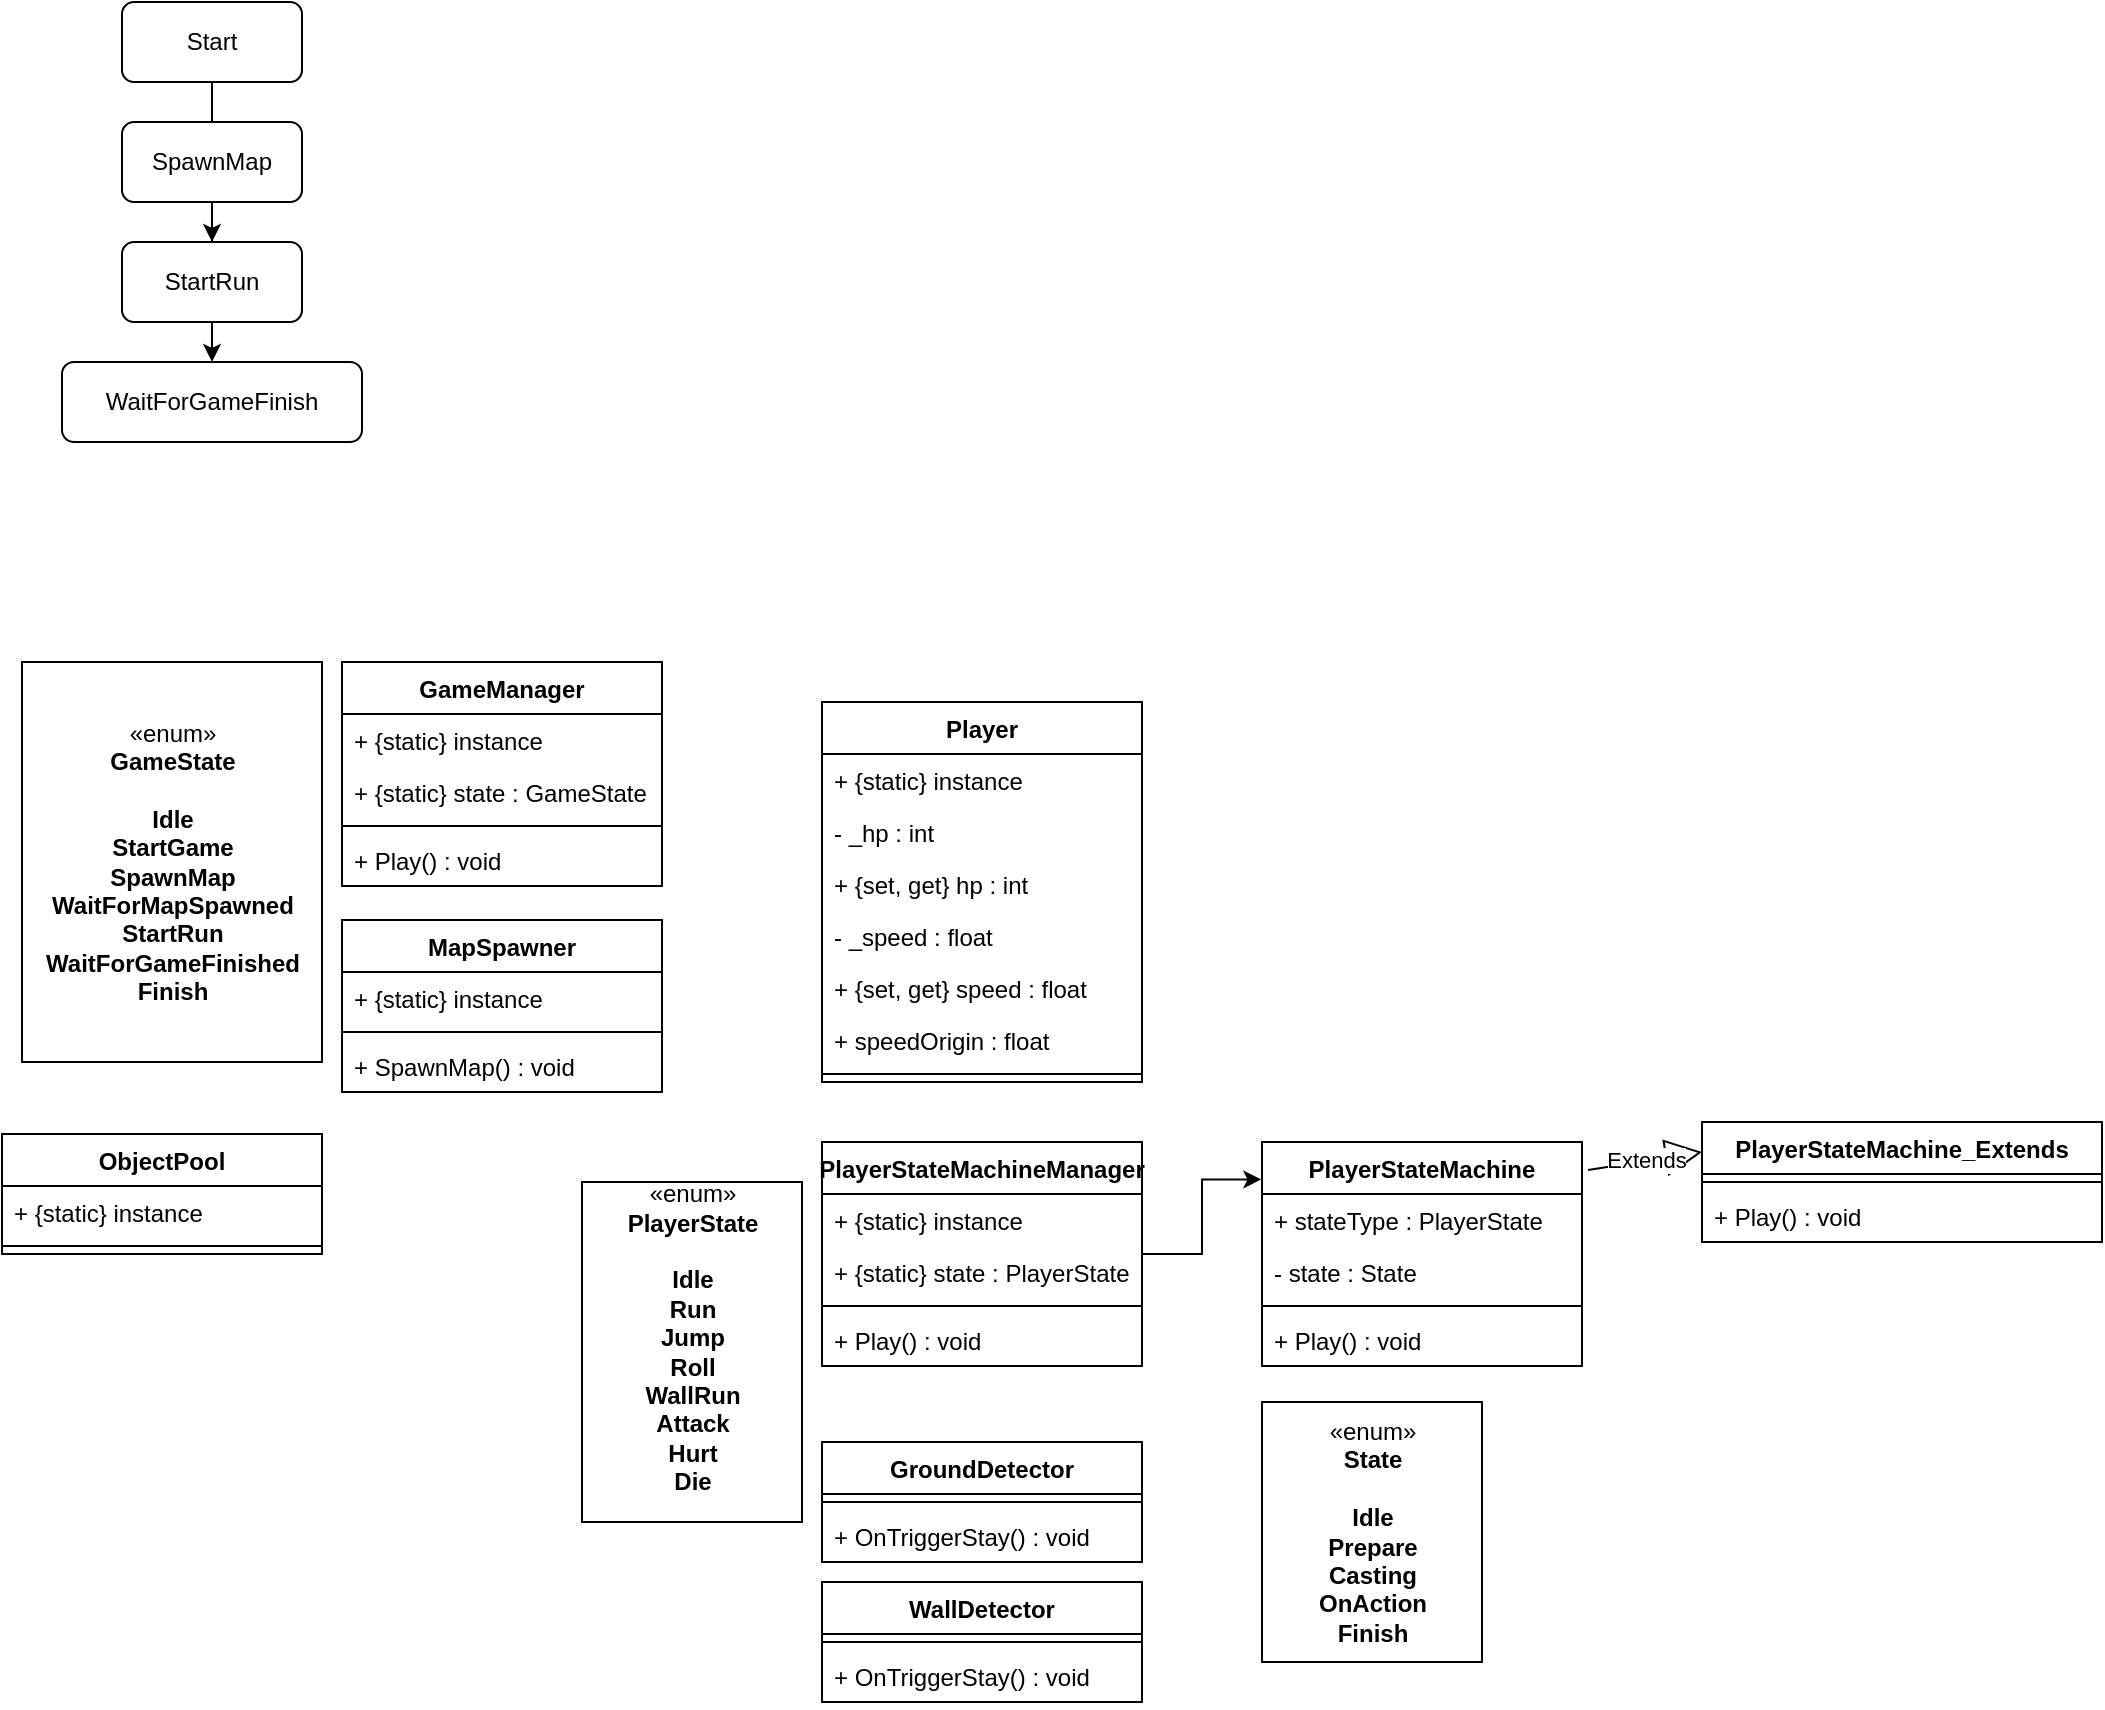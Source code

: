 <mxfile version="17.2.3" type="device"><diagram id="-qO2LPJ_kXsH7RmTbPO9" name="Page-1"><mxGraphModel dx="869" dy="520" grid="1" gridSize="10" guides="1" tooltips="1" connect="1" arrows="1" fold="1" page="1" pageScale="1" pageWidth="827" pageHeight="1169" math="0" shadow="0"><root><mxCell id="0"/><mxCell id="1" parent="0"/><mxCell id="nJP5z3l2HZSrHk397XkR-5" value="" style="edgeStyle=orthogonalEdgeStyle;rounded=0;orthogonalLoop=1;jettySize=auto;html=1;" edge="1" parent="1" source="nJP5z3l2HZSrHk397XkR-1" target="nJP5z3l2HZSrHk397XkR-3"><mxGeometry relative="1" as="geometry"/></mxCell><mxCell id="nJP5z3l2HZSrHk397XkR-1" value="Start" style="rounded=1;whiteSpace=wrap;html=1;" vertex="1" parent="1"><mxGeometry x="80" y="40" width="90" height="40" as="geometry"/></mxCell><mxCell id="nJP5z3l2HZSrHk397XkR-6" value="" style="edgeStyle=orthogonalEdgeStyle;rounded=0;orthogonalLoop=1;jettySize=auto;html=1;" edge="1" parent="1" source="nJP5z3l2HZSrHk397XkR-2" target="nJP5z3l2HZSrHk397XkR-4"><mxGeometry relative="1" as="geometry"/></mxCell><mxCell id="nJP5z3l2HZSrHk397XkR-2" value="SpawnMap" style="rounded=1;whiteSpace=wrap;html=1;" vertex="1" parent="1"><mxGeometry x="80" y="100" width="90" height="40" as="geometry"/></mxCell><mxCell id="nJP5z3l2HZSrHk397XkR-3" value="StartRun" style="rounded=1;whiteSpace=wrap;html=1;" vertex="1" parent="1"><mxGeometry x="80" y="160" width="90" height="40" as="geometry"/></mxCell><mxCell id="nJP5z3l2HZSrHk397XkR-4" value="WaitForGameFinish" style="rounded=1;whiteSpace=wrap;html=1;" vertex="1" parent="1"><mxGeometry x="50" y="220" width="150" height="40" as="geometry"/></mxCell><mxCell id="nJP5z3l2HZSrHk397XkR-7" value="GameManager" style="swimlane;fontStyle=1;align=center;verticalAlign=top;childLayout=stackLayout;horizontal=1;startSize=26;horizontalStack=0;resizeParent=1;resizeParentMax=0;resizeLast=0;collapsible=1;marginBottom=0;" vertex="1" parent="1"><mxGeometry x="190" y="370" width="160" height="112" as="geometry"/></mxCell><mxCell id="nJP5z3l2HZSrHk397XkR-8" value="+ {static} instance" style="text;strokeColor=none;fillColor=none;align=left;verticalAlign=top;spacingLeft=4;spacingRight=4;overflow=hidden;rotatable=0;points=[[0,0.5],[1,0.5]];portConstraint=eastwest;" vertex="1" parent="nJP5z3l2HZSrHk397XkR-7"><mxGeometry y="26" width="160" height="26" as="geometry"/></mxCell><mxCell id="nJP5z3l2HZSrHk397XkR-12" value="+ {static} state : GameState" style="text;strokeColor=none;fillColor=none;align=left;verticalAlign=top;spacingLeft=4;spacingRight=4;overflow=hidden;rotatable=0;points=[[0,0.5],[1,0.5]];portConstraint=eastwest;" vertex="1" parent="nJP5z3l2HZSrHk397XkR-7"><mxGeometry y="52" width="160" height="26" as="geometry"/></mxCell><mxCell id="nJP5z3l2HZSrHk397XkR-9" value="" style="line;strokeWidth=1;fillColor=none;align=left;verticalAlign=middle;spacingTop=-1;spacingLeft=3;spacingRight=3;rotatable=0;labelPosition=right;points=[];portConstraint=eastwest;" vertex="1" parent="nJP5z3l2HZSrHk397XkR-7"><mxGeometry y="78" width="160" height="8" as="geometry"/></mxCell><mxCell id="nJP5z3l2HZSrHk397XkR-10" value="+ Play() : void" style="text;strokeColor=none;fillColor=none;align=left;verticalAlign=top;spacingLeft=4;spacingRight=4;overflow=hidden;rotatable=0;points=[[0,0.5],[1,0.5]];portConstraint=eastwest;" vertex="1" parent="nJP5z3l2HZSrHk397XkR-7"><mxGeometry y="86" width="160" height="26" as="geometry"/></mxCell><mxCell id="nJP5z3l2HZSrHk397XkR-11" value="«enum»&lt;br&gt;&lt;b&gt;GameState&lt;br&gt;&lt;br&gt;Idle&lt;br&gt;StartGame&lt;br&gt;SpawnMap&lt;br&gt;WaitForMapSpawned&lt;br&gt;StartRun&lt;br&gt;WaitForGameFinished&lt;br&gt;Finish&lt;br&gt;&lt;/b&gt;" style="html=1;" vertex="1" parent="1"><mxGeometry x="30" y="370" width="150" height="200" as="geometry"/></mxCell><mxCell id="nJP5z3l2HZSrHk397XkR-13" value="MapSpawner" style="swimlane;fontStyle=1;align=center;verticalAlign=top;childLayout=stackLayout;horizontal=1;startSize=26;horizontalStack=0;resizeParent=1;resizeParentMax=0;resizeLast=0;collapsible=1;marginBottom=0;" vertex="1" parent="1"><mxGeometry x="190" y="499" width="160" height="86" as="geometry"/></mxCell><mxCell id="nJP5z3l2HZSrHk397XkR-14" value="+ {static} instance" style="text;strokeColor=none;fillColor=none;align=left;verticalAlign=top;spacingLeft=4;spacingRight=4;overflow=hidden;rotatable=0;points=[[0,0.5],[1,0.5]];portConstraint=eastwest;" vertex="1" parent="nJP5z3l2HZSrHk397XkR-13"><mxGeometry y="26" width="160" height="26" as="geometry"/></mxCell><mxCell id="nJP5z3l2HZSrHk397XkR-16" value="" style="line;strokeWidth=1;fillColor=none;align=left;verticalAlign=middle;spacingTop=-1;spacingLeft=3;spacingRight=3;rotatable=0;labelPosition=right;points=[];portConstraint=eastwest;" vertex="1" parent="nJP5z3l2HZSrHk397XkR-13"><mxGeometry y="52" width="160" height="8" as="geometry"/></mxCell><mxCell id="nJP5z3l2HZSrHk397XkR-17" value="+ SpawnMap() : void" style="text;strokeColor=none;fillColor=none;align=left;verticalAlign=top;spacingLeft=4;spacingRight=4;overflow=hidden;rotatable=0;points=[[0,0.5],[1,0.5]];portConstraint=eastwest;" vertex="1" parent="nJP5z3l2HZSrHk397XkR-13"><mxGeometry y="60" width="160" height="26" as="geometry"/></mxCell><mxCell id="nJP5z3l2HZSrHk397XkR-18" value="ObjectPool" style="swimlane;fontStyle=1;align=center;verticalAlign=top;childLayout=stackLayout;horizontal=1;startSize=26;horizontalStack=0;resizeParent=1;resizeParentMax=0;resizeLast=0;collapsible=1;marginBottom=0;" vertex="1" parent="1"><mxGeometry x="20" y="606" width="160" height="60" as="geometry"/></mxCell><mxCell id="nJP5z3l2HZSrHk397XkR-19" value="+ {static} instance" style="text;strokeColor=none;fillColor=none;align=left;verticalAlign=top;spacingLeft=4;spacingRight=4;overflow=hidden;rotatable=0;points=[[0,0.5],[1,0.5]];portConstraint=eastwest;" vertex="1" parent="nJP5z3l2HZSrHk397XkR-18"><mxGeometry y="26" width="160" height="26" as="geometry"/></mxCell><mxCell id="nJP5z3l2HZSrHk397XkR-20" value="" style="line;strokeWidth=1;fillColor=none;align=left;verticalAlign=middle;spacingTop=-1;spacingLeft=3;spacingRight=3;rotatable=0;labelPosition=right;points=[];portConstraint=eastwest;" vertex="1" parent="nJP5z3l2HZSrHk397XkR-18"><mxGeometry y="52" width="160" height="8" as="geometry"/></mxCell><mxCell id="nJP5z3l2HZSrHk397XkR-27" value="Player" style="swimlane;fontStyle=1;align=center;verticalAlign=top;childLayout=stackLayout;horizontal=1;startSize=26;horizontalStack=0;resizeParent=1;resizeParentMax=0;resizeLast=0;collapsible=1;marginBottom=0;" vertex="1" parent="1"><mxGeometry x="430" y="390" width="160" height="190" as="geometry"/></mxCell><mxCell id="nJP5z3l2HZSrHk397XkR-28" value="+ {static} instance" style="text;strokeColor=none;fillColor=none;align=left;verticalAlign=top;spacingLeft=4;spacingRight=4;overflow=hidden;rotatable=0;points=[[0,0.5],[1,0.5]];portConstraint=eastwest;" vertex="1" parent="nJP5z3l2HZSrHk397XkR-27"><mxGeometry y="26" width="160" height="26" as="geometry"/></mxCell><mxCell id="nJP5z3l2HZSrHk397XkR-33" value="- _hp : int" style="text;strokeColor=none;fillColor=none;align=left;verticalAlign=top;spacingLeft=4;spacingRight=4;overflow=hidden;rotatable=0;points=[[0,0.5],[1,0.5]];portConstraint=eastwest;" vertex="1" parent="nJP5z3l2HZSrHk397XkR-27"><mxGeometry y="52" width="160" height="26" as="geometry"/></mxCell><mxCell id="nJP5z3l2HZSrHk397XkR-32" value="+ {set, get} hp : int" style="text;strokeColor=none;fillColor=none;align=left;verticalAlign=top;spacingLeft=4;spacingRight=4;overflow=hidden;rotatable=0;points=[[0,0.5],[1,0.5]];portConstraint=eastwest;" vertex="1" parent="nJP5z3l2HZSrHk397XkR-27"><mxGeometry y="78" width="160" height="26" as="geometry"/></mxCell><mxCell id="nJP5z3l2HZSrHk397XkR-34" value="- _speed : float" style="text;strokeColor=none;fillColor=none;align=left;verticalAlign=top;spacingLeft=4;spacingRight=4;overflow=hidden;rotatable=0;points=[[0,0.5],[1,0.5]];portConstraint=eastwest;" vertex="1" parent="nJP5z3l2HZSrHk397XkR-27"><mxGeometry y="104" width="160" height="26" as="geometry"/></mxCell><mxCell id="nJP5z3l2HZSrHk397XkR-35" value="+ {set, get} speed : float" style="text;strokeColor=none;fillColor=none;align=left;verticalAlign=top;spacingLeft=4;spacingRight=4;overflow=hidden;rotatable=0;points=[[0,0.5],[1,0.5]];portConstraint=eastwest;" vertex="1" parent="nJP5z3l2HZSrHk397XkR-27"><mxGeometry y="130" width="160" height="26" as="geometry"/></mxCell><mxCell id="nJP5z3l2HZSrHk397XkR-36" value="+ speedOrigin : float" style="text;strokeColor=none;fillColor=none;align=left;verticalAlign=top;spacingLeft=4;spacingRight=4;overflow=hidden;rotatable=0;points=[[0,0.5],[1,0.5]];portConstraint=eastwest;" vertex="1" parent="nJP5z3l2HZSrHk397XkR-27"><mxGeometry y="156" width="160" height="26" as="geometry"/></mxCell><mxCell id="nJP5z3l2HZSrHk397XkR-30" value="" style="line;strokeWidth=1;fillColor=none;align=left;verticalAlign=middle;spacingTop=-1;spacingLeft=3;spacingRight=3;rotatable=0;labelPosition=right;points=[];portConstraint=eastwest;" vertex="1" parent="nJP5z3l2HZSrHk397XkR-27"><mxGeometry y="182" width="160" height="8" as="geometry"/></mxCell><mxCell id="nJP5z3l2HZSrHk397XkR-53" style="edgeStyle=orthogonalEdgeStyle;rounded=0;orthogonalLoop=1;jettySize=auto;html=1;entryX=-0.002;entryY=0.167;entryDx=0;entryDy=0;entryPerimeter=0;" edge="1" parent="1" source="nJP5z3l2HZSrHk397XkR-37" target="nJP5z3l2HZSrHk397XkR-42"><mxGeometry relative="1" as="geometry"/></mxCell><mxCell id="nJP5z3l2HZSrHk397XkR-37" value="PlayerStateMachineManager" style="swimlane;fontStyle=1;align=center;verticalAlign=top;childLayout=stackLayout;horizontal=1;startSize=26;horizontalStack=0;resizeParent=1;resizeParentMax=0;resizeLast=0;collapsible=1;marginBottom=0;" vertex="1" parent="1"><mxGeometry x="430" y="610" width="160" height="112" as="geometry"/></mxCell><mxCell id="nJP5z3l2HZSrHk397XkR-38" value="+ {static} instance" style="text;strokeColor=none;fillColor=none;align=left;verticalAlign=top;spacingLeft=4;spacingRight=4;overflow=hidden;rotatable=0;points=[[0,0.5],[1,0.5]];portConstraint=eastwest;" vertex="1" parent="nJP5z3l2HZSrHk397XkR-37"><mxGeometry y="26" width="160" height="26" as="geometry"/></mxCell><mxCell id="nJP5z3l2HZSrHk397XkR-39" value="+ {static} state : PlayerState" style="text;strokeColor=none;fillColor=none;align=left;verticalAlign=top;spacingLeft=4;spacingRight=4;overflow=hidden;rotatable=0;points=[[0,0.5],[1,0.5]];portConstraint=eastwest;" vertex="1" parent="nJP5z3l2HZSrHk397XkR-37"><mxGeometry y="52" width="160" height="26" as="geometry"/></mxCell><mxCell id="nJP5z3l2HZSrHk397XkR-40" value="" style="line;strokeWidth=1;fillColor=none;align=left;verticalAlign=middle;spacingTop=-1;spacingLeft=3;spacingRight=3;rotatable=0;labelPosition=right;points=[];portConstraint=eastwest;" vertex="1" parent="nJP5z3l2HZSrHk397XkR-37"><mxGeometry y="78" width="160" height="8" as="geometry"/></mxCell><mxCell id="nJP5z3l2HZSrHk397XkR-41" value="+ Play() : void" style="text;strokeColor=none;fillColor=none;align=left;verticalAlign=top;spacingLeft=4;spacingRight=4;overflow=hidden;rotatable=0;points=[[0,0.5],[1,0.5]];portConstraint=eastwest;" vertex="1" parent="nJP5z3l2HZSrHk397XkR-37"><mxGeometry y="86" width="160" height="26" as="geometry"/></mxCell><mxCell id="nJP5z3l2HZSrHk397XkR-42" value="PlayerStateMachine" style="swimlane;fontStyle=1;align=center;verticalAlign=top;childLayout=stackLayout;horizontal=1;startSize=26;horizontalStack=0;resizeParent=1;resizeParentMax=0;resizeLast=0;collapsible=1;marginBottom=0;" vertex="1" parent="1"><mxGeometry x="650" y="610" width="160" height="112" as="geometry"/></mxCell><mxCell id="nJP5z3l2HZSrHk397XkR-64" value="+ stateType : PlayerState" style="text;strokeColor=none;fillColor=none;align=left;verticalAlign=top;spacingLeft=4;spacingRight=4;overflow=hidden;rotatable=0;points=[[0,0.5],[1,0.5]];portConstraint=eastwest;" vertex="1" parent="nJP5z3l2HZSrHk397XkR-42"><mxGeometry y="26" width="160" height="26" as="geometry"/></mxCell><mxCell id="nJP5z3l2HZSrHk397XkR-66" value="- state : State" style="text;strokeColor=none;fillColor=none;align=left;verticalAlign=top;spacingLeft=4;spacingRight=4;overflow=hidden;rotatable=0;points=[[0,0.5],[1,0.5]];portConstraint=eastwest;" vertex="1" parent="nJP5z3l2HZSrHk397XkR-42"><mxGeometry y="52" width="160" height="26" as="geometry"/></mxCell><mxCell id="nJP5z3l2HZSrHk397XkR-45" value="" style="line;strokeWidth=1;fillColor=none;align=left;verticalAlign=middle;spacingTop=-1;spacingLeft=3;spacingRight=3;rotatable=0;labelPosition=right;points=[];portConstraint=eastwest;" vertex="1" parent="nJP5z3l2HZSrHk397XkR-42"><mxGeometry y="78" width="160" height="8" as="geometry"/></mxCell><mxCell id="nJP5z3l2HZSrHk397XkR-46" value="+ Play() : void" style="text;strokeColor=none;fillColor=none;align=left;verticalAlign=top;spacingLeft=4;spacingRight=4;overflow=hidden;rotatable=0;points=[[0,0.5],[1,0.5]];portConstraint=eastwest;" vertex="1" parent="nJP5z3l2HZSrHk397XkR-42"><mxGeometry y="86" width="160" height="26" as="geometry"/></mxCell><mxCell id="nJP5z3l2HZSrHk397XkR-47" value="PlayerStateMachine_Extends" style="swimlane;fontStyle=1;align=center;verticalAlign=top;childLayout=stackLayout;horizontal=1;startSize=26;horizontalStack=0;resizeParent=1;resizeParentMax=0;resizeLast=0;collapsible=1;marginBottom=0;" vertex="1" parent="1"><mxGeometry x="870" y="600" width="200" height="60" as="geometry"/></mxCell><mxCell id="nJP5z3l2HZSrHk397XkR-50" value="" style="line;strokeWidth=1;fillColor=none;align=left;verticalAlign=middle;spacingTop=-1;spacingLeft=3;spacingRight=3;rotatable=0;labelPosition=right;points=[];portConstraint=eastwest;" vertex="1" parent="nJP5z3l2HZSrHk397XkR-47"><mxGeometry y="26" width="200" height="8" as="geometry"/></mxCell><mxCell id="nJP5z3l2HZSrHk397XkR-51" value="+ Play() : void" style="text;strokeColor=none;fillColor=none;align=left;verticalAlign=top;spacingLeft=4;spacingRight=4;overflow=hidden;rotatable=0;points=[[0,0.5],[1,0.5]];portConstraint=eastwest;" vertex="1" parent="nJP5z3l2HZSrHk397XkR-47"><mxGeometry y="34" width="200" height="26" as="geometry"/></mxCell><mxCell id="nJP5z3l2HZSrHk397XkR-52" value="Extends" style="endArrow=block;endSize=16;endFill=0;html=1;rounded=0;entryX=0;entryY=0.25;entryDx=0;entryDy=0;exitX=1.019;exitY=0.125;exitDx=0;exitDy=0;exitPerimeter=0;" edge="1" parent="1" source="nJP5z3l2HZSrHk397XkR-42" target="nJP5z3l2HZSrHk397XkR-47"><mxGeometry width="160" relative="1" as="geometry"><mxPoint x="580" y="700" as="sourcePoint"/><mxPoint x="740" y="700" as="targetPoint"/></mxGeometry></mxCell><mxCell id="nJP5z3l2HZSrHk397XkR-55" value="GroundDetector" style="swimlane;fontStyle=1;align=center;verticalAlign=top;childLayout=stackLayout;horizontal=1;startSize=26;horizontalStack=0;resizeParent=1;resizeParentMax=0;resizeLast=0;collapsible=1;marginBottom=0;" vertex="1" parent="1"><mxGeometry x="430" y="760" width="160" height="60" as="geometry"/></mxCell><mxCell id="nJP5z3l2HZSrHk397XkR-58" value="" style="line;strokeWidth=1;fillColor=none;align=left;verticalAlign=middle;spacingTop=-1;spacingLeft=3;spacingRight=3;rotatable=0;labelPosition=right;points=[];portConstraint=eastwest;" vertex="1" parent="nJP5z3l2HZSrHk397XkR-55"><mxGeometry y="26" width="160" height="8" as="geometry"/></mxCell><mxCell id="nJP5z3l2HZSrHk397XkR-59" value="+ OnTriggerStay() : void" style="text;strokeColor=none;fillColor=none;align=left;verticalAlign=top;spacingLeft=4;spacingRight=4;overflow=hidden;rotatable=0;points=[[0,0.5],[1,0.5]];portConstraint=eastwest;" vertex="1" parent="nJP5z3l2HZSrHk397XkR-55"><mxGeometry y="34" width="160" height="26" as="geometry"/></mxCell><mxCell id="nJP5z3l2HZSrHk397XkR-60" value="WallDetector" style="swimlane;fontStyle=1;align=center;verticalAlign=top;childLayout=stackLayout;horizontal=1;startSize=26;horizontalStack=0;resizeParent=1;resizeParentMax=0;resizeLast=0;collapsible=1;marginBottom=0;" vertex="1" parent="1"><mxGeometry x="430" y="830" width="160" height="60" as="geometry"/></mxCell><mxCell id="nJP5z3l2HZSrHk397XkR-62" value="" style="line;strokeWidth=1;fillColor=none;align=left;verticalAlign=middle;spacingTop=-1;spacingLeft=3;spacingRight=3;rotatable=0;labelPosition=right;points=[];portConstraint=eastwest;" vertex="1" parent="nJP5z3l2HZSrHk397XkR-60"><mxGeometry y="26" width="160" height="8" as="geometry"/></mxCell><mxCell id="nJP5z3l2HZSrHk397XkR-63" value="+ OnTriggerStay() : void" style="text;strokeColor=none;fillColor=none;align=left;verticalAlign=top;spacingLeft=4;spacingRight=4;overflow=hidden;rotatable=0;points=[[0,0.5],[1,0.5]];portConstraint=eastwest;" vertex="1" parent="nJP5z3l2HZSrHk397XkR-60"><mxGeometry y="34" width="160" height="26" as="geometry"/></mxCell><mxCell id="nJP5z3l2HZSrHk397XkR-65" value="«enum»&lt;br&gt;&lt;b&gt;PlayerState&lt;br&gt;&lt;br&gt;Idle&lt;br&gt;Run&lt;br&gt;Jump&lt;br&gt;Roll&lt;br&gt;WallRun&lt;br&gt;Attack&lt;br&gt;Hurt&lt;br&gt;Die&lt;br&gt;&lt;br&gt;&lt;/b&gt;" style="html=1;" vertex="1" parent="1"><mxGeometry x="310" y="630" width="110" height="170" as="geometry"/></mxCell><mxCell id="nJP5z3l2HZSrHk397XkR-67" value="«enum»&lt;br&gt;&lt;b&gt;State&lt;br&gt;&lt;br&gt;Idle&lt;br&gt;Prepare&lt;br&gt;Casting&lt;br&gt;OnAction&lt;br&gt;Finish&lt;br&gt;&lt;/b&gt;" style="html=1;" vertex="1" parent="1"><mxGeometry x="650" y="740" width="110" height="130" as="geometry"/></mxCell></root></mxGraphModel></diagram></mxfile>